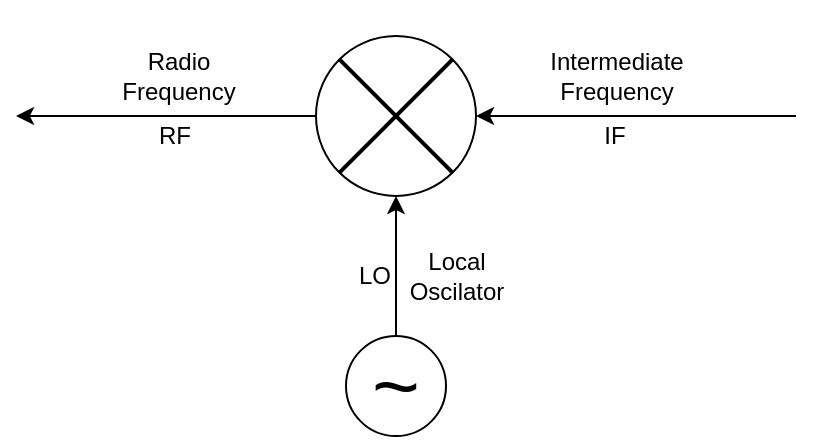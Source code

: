 <mxfile version="10.6.5" type="device"><diagram id="mlbhnb9yhGD9MUu3Z2BK" name="Page-1"><mxGraphModel dx="1394" dy="715" grid="1" gridSize="10" guides="1" tooltips="1" connect="1" arrows="1" fold="1" page="1" pageScale="1" pageWidth="827" pageHeight="1169" math="0" shadow="0"><root><mxCell id="0"/><mxCell id="1" parent="0"/><mxCell id="c4EFPLjzJy-srkfV4aEB-1" value="" style="ellipse;whiteSpace=wrap;html=1;aspect=fixed;rotation=-45;" vertex="1" parent="1"><mxGeometry x="310" y="240" width="80" height="80" as="geometry"/></mxCell><mxCell id="c4EFPLjzJy-srkfV4aEB-4" value="" style="endArrow=none;html=1;exitX=0;exitY=0.5;exitDx=0;exitDy=0;entryX=1;entryY=0.5;entryDx=0;entryDy=0;strokeWidth=2;" edge="1" parent="1" source="c4EFPLjzJy-srkfV4aEB-1" target="c4EFPLjzJy-srkfV4aEB-1"><mxGeometry width="50" height="50" relative="1" as="geometry"><mxPoint x="380" y="380" as="sourcePoint"/><mxPoint x="430" y="330" as="targetPoint"/></mxGeometry></mxCell><mxCell id="c4EFPLjzJy-srkfV4aEB-5" value="" style="endArrow=none;html=1;strokeWidth=2;exitX=0.5;exitY=0;exitDx=0;exitDy=0;entryX=0.5;entryY=1;entryDx=0;entryDy=0;" edge="1" parent="1" source="c4EFPLjzJy-srkfV4aEB-1" target="c4EFPLjzJy-srkfV4aEB-1"><mxGeometry width="50" height="50" relative="1" as="geometry"><mxPoint x="300" y="320" as="sourcePoint"/><mxPoint x="350" y="270" as="targetPoint"/></mxGeometry></mxCell><mxCell id="c4EFPLjzJy-srkfV4aEB-6" value="" style="endArrow=classic;html=1;strokeWidth=1;entryX=1;entryY=1;entryDx=0;entryDy=0;" edge="1" parent="1" target="c4EFPLjzJy-srkfV4aEB-1"><mxGeometry width="50" height="50" relative="1" as="geometry"><mxPoint x="550" y="280" as="sourcePoint"/><mxPoint x="430" y="330" as="targetPoint"/></mxGeometry></mxCell><mxCell id="c4EFPLjzJy-srkfV4aEB-7" value="Intermediate&lt;br&gt;Frequency&lt;br&gt;" style="text;html=1;resizable=0;points=[];align=center;verticalAlign=middle;labelBackgroundColor=#ffffff;" vertex="1" connectable="0" parent="c4EFPLjzJy-srkfV4aEB-6"><mxGeometry x="-0.203" relative="1" as="geometry"><mxPoint x="-26" y="-20" as="offset"/></mxGeometry></mxCell><mxCell id="c4EFPLjzJy-srkfV4aEB-8" value="IF&lt;br&gt;" style="text;html=1;resizable=0;points=[];align=center;verticalAlign=middle;labelBackgroundColor=#ffffff;" vertex="1" connectable="0" parent="1"><mxGeometry x="460.214" y="310" as="geometry"><mxPoint x="-1.5" y="-20" as="offset"/></mxGeometry></mxCell><mxCell id="c4EFPLjzJy-srkfV4aEB-11" value="" style="endArrow=classic;html=1;strokeWidth=1;exitX=0;exitY=0;exitDx=0;exitDy=0;" edge="1" parent="1" source="c4EFPLjzJy-srkfV4aEB-1"><mxGeometry width="50" height="50" relative="1" as="geometry"><mxPoint x="160" y="280" as="sourcePoint"/><mxPoint x="160" y="280" as="targetPoint"/></mxGeometry></mxCell><mxCell id="c4EFPLjzJy-srkfV4aEB-12" value="Radio&lt;br&gt;Frequency&lt;br&gt;" style="text;html=1;resizable=0;points=[];align=center;verticalAlign=middle;labelBackgroundColor=#ffffff;" vertex="1" connectable="0" parent="c4EFPLjzJy-srkfV4aEB-11"><mxGeometry x="-0.391" relative="1" as="geometry"><mxPoint x="-24" y="-20" as="offset"/></mxGeometry></mxCell><mxCell id="c4EFPLjzJy-srkfV4aEB-13" value="RF&lt;br&gt;" style="text;html=1;resizable=0;points=[];align=center;verticalAlign=middle;labelBackgroundColor=#ffffff;" vertex="1" connectable="0" parent="1"><mxGeometry x="240.214" y="310" as="geometry"><mxPoint x="-1.5" y="-20" as="offset"/></mxGeometry></mxCell><mxCell id="c4EFPLjzJy-srkfV4aEB-14" value="&lt;font style=&quot;font-size: 41px&quot;&gt;~&lt;/font&gt;" style="ellipse;whiteSpace=wrap;html=1;aspect=fixed;" vertex="1" parent="1"><mxGeometry x="325" y="390" width="50" height="50" as="geometry"/></mxCell><mxCell id="c4EFPLjzJy-srkfV4aEB-15" value="" style="endArrow=classic;html=1;strokeWidth=1;entryX=0;entryY=1;entryDx=0;entryDy=0;exitX=0.5;exitY=0;exitDx=0;exitDy=0;" edge="1" parent="1" source="c4EFPLjzJy-srkfV4aEB-14" target="c4EFPLjzJy-srkfV4aEB-1"><mxGeometry width="50" height="50" relative="1" as="geometry"><mxPoint x="180" y="510" as="sourcePoint"/><mxPoint x="230" y="460" as="targetPoint"/></mxGeometry></mxCell><mxCell id="c4EFPLjzJy-srkfV4aEB-16" value="Local&lt;br&gt;Oscilator&lt;br&gt;" style="text;html=1;resizable=0;points=[];align=center;verticalAlign=middle;labelBackgroundColor=#ffffff;" vertex="1" connectable="0" parent="c4EFPLjzJy-srkfV4aEB-15"><mxGeometry x="-0.246" y="2" relative="1" as="geometry"><mxPoint x="32" y="-3.5" as="offset"/></mxGeometry></mxCell><mxCell id="c4EFPLjzJy-srkfV4aEB-17" value="LO&lt;br&gt;" style="text;html=1;resizable=0;points=[];align=center;verticalAlign=middle;labelBackgroundColor=#ffffff;" vertex="1" connectable="0" parent="1"><mxGeometry x="340.214" y="380" as="geometry"><mxPoint x="-1.5" y="-20" as="offset"/></mxGeometry></mxCell></root></mxGraphModel></diagram></mxfile>
